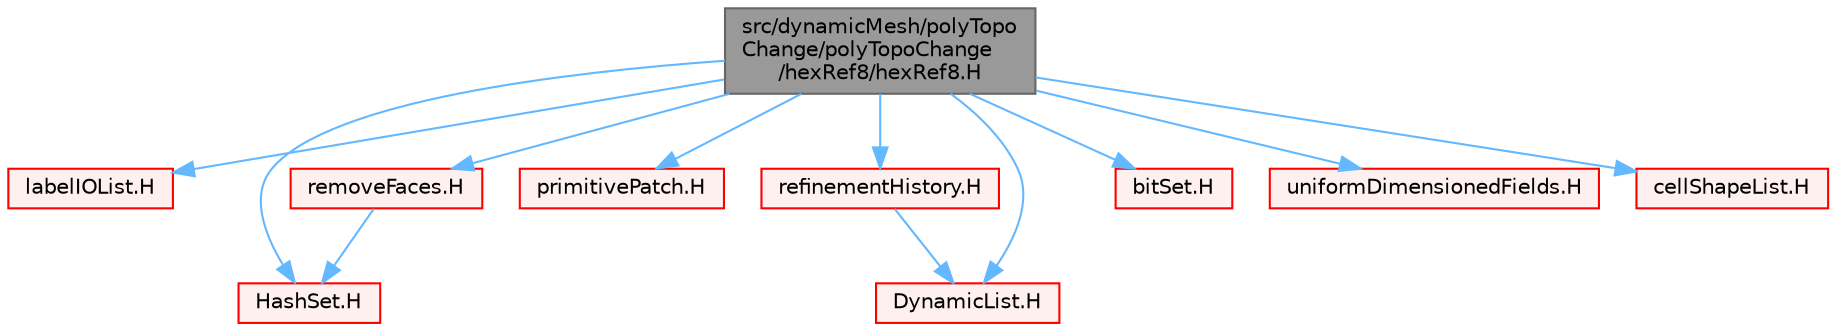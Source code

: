 digraph "src/dynamicMesh/polyTopoChange/polyTopoChange/hexRef8/hexRef8.H"
{
 // LATEX_PDF_SIZE
  bgcolor="transparent";
  edge [fontname=Helvetica,fontsize=10,labelfontname=Helvetica,labelfontsize=10];
  node [fontname=Helvetica,fontsize=10,shape=box,height=0.2,width=0.4];
  Node1 [id="Node000001",label="src/dynamicMesh/polyTopo\lChange/polyTopoChange\l/hexRef8/hexRef8.H",height=0.2,width=0.4,color="gray40", fillcolor="grey60", style="filled", fontcolor="black",tooltip=" "];
  Node1 -> Node2 [id="edge1_Node000001_Node000002",color="steelblue1",style="solid",tooltip=" "];
  Node2 [id="Node000002",label="labelIOList.H",height=0.2,width=0.4,color="red", fillcolor="#FFF0F0", style="filled",URL="$labelIOList_8H.html",tooltip=" "];
  Node1 -> Node125 [id="edge2_Node000001_Node000125",color="steelblue1",style="solid",tooltip=" "];
  Node125 [id="Node000125",label="HashSet.H",height=0.2,width=0.4,color="red", fillcolor="#FFF0F0", style="filled",URL="$HashSet_8H.html",tooltip=" "];
  Node1 -> Node137 [id="edge3_Node000001_Node000137",color="steelblue1",style="solid",tooltip=" "];
  Node137 [id="Node000137",label="DynamicList.H",height=0.2,width=0.4,color="red", fillcolor="#FFF0F0", style="filled",URL="$DynamicList_8H.html",tooltip=" "];
  Node1 -> Node139 [id="edge4_Node000001_Node000139",color="steelblue1",style="solid",tooltip=" "];
  Node139 [id="Node000139",label="primitivePatch.H",height=0.2,width=0.4,color="red", fillcolor="#FFF0F0", style="filled",URL="$primitivePatch_8H.html",tooltip=" "];
  Node1 -> Node229 [id="edge5_Node000001_Node000229",color="steelblue1",style="solid",tooltip=" "];
  Node229 [id="Node000229",label="removeFaces.H",height=0.2,width=0.4,color="red", fillcolor="#FFF0F0", style="filled",URL="$removeFaces_8H.html",tooltip=" "];
  Node229 -> Node125 [id="edge6_Node000229_Node000125",color="steelblue1",style="solid",tooltip=" "];
  Node1 -> Node232 [id="edge7_Node000001_Node000232",color="steelblue1",style="solid",tooltip=" "];
  Node232 [id="Node000232",label="refinementHistory.H",height=0.2,width=0.4,color="red", fillcolor="#FFF0F0", style="filled",URL="$refinementHistory_8H.html",tooltip=" "];
  Node232 -> Node137 [id="edge8_Node000232_Node000137",color="steelblue1",style="solid",tooltip=" "];
  Node1 -> Node184 [id="edge9_Node000001_Node000184",color="steelblue1",style="solid",tooltip=" "];
  Node184 [id="Node000184",label="bitSet.H",height=0.2,width=0.4,color="red", fillcolor="#FFF0F0", style="filled",URL="$bitSet_8H.html",tooltip=" "];
  Node1 -> Node233 [id="edge10_Node000001_Node000233",color="steelblue1",style="solid",tooltip=" "];
  Node233 [id="Node000233",label="uniformDimensionedFields.H",height=0.2,width=0.4,color="red", fillcolor="#FFF0F0", style="filled",URL="$uniformDimensionedFields_8H.html",tooltip="Various UniformDimensionedField types."];
  Node1 -> Node260 [id="edge11_Node000001_Node000260",color="steelblue1",style="solid",tooltip=" "];
  Node260 [id="Node000260",label="cellShapeList.H",height=0.2,width=0.4,color="red", fillcolor="#FFF0F0", style="filled",URL="$cellShapeList_8H.html",tooltip=" "];
}
